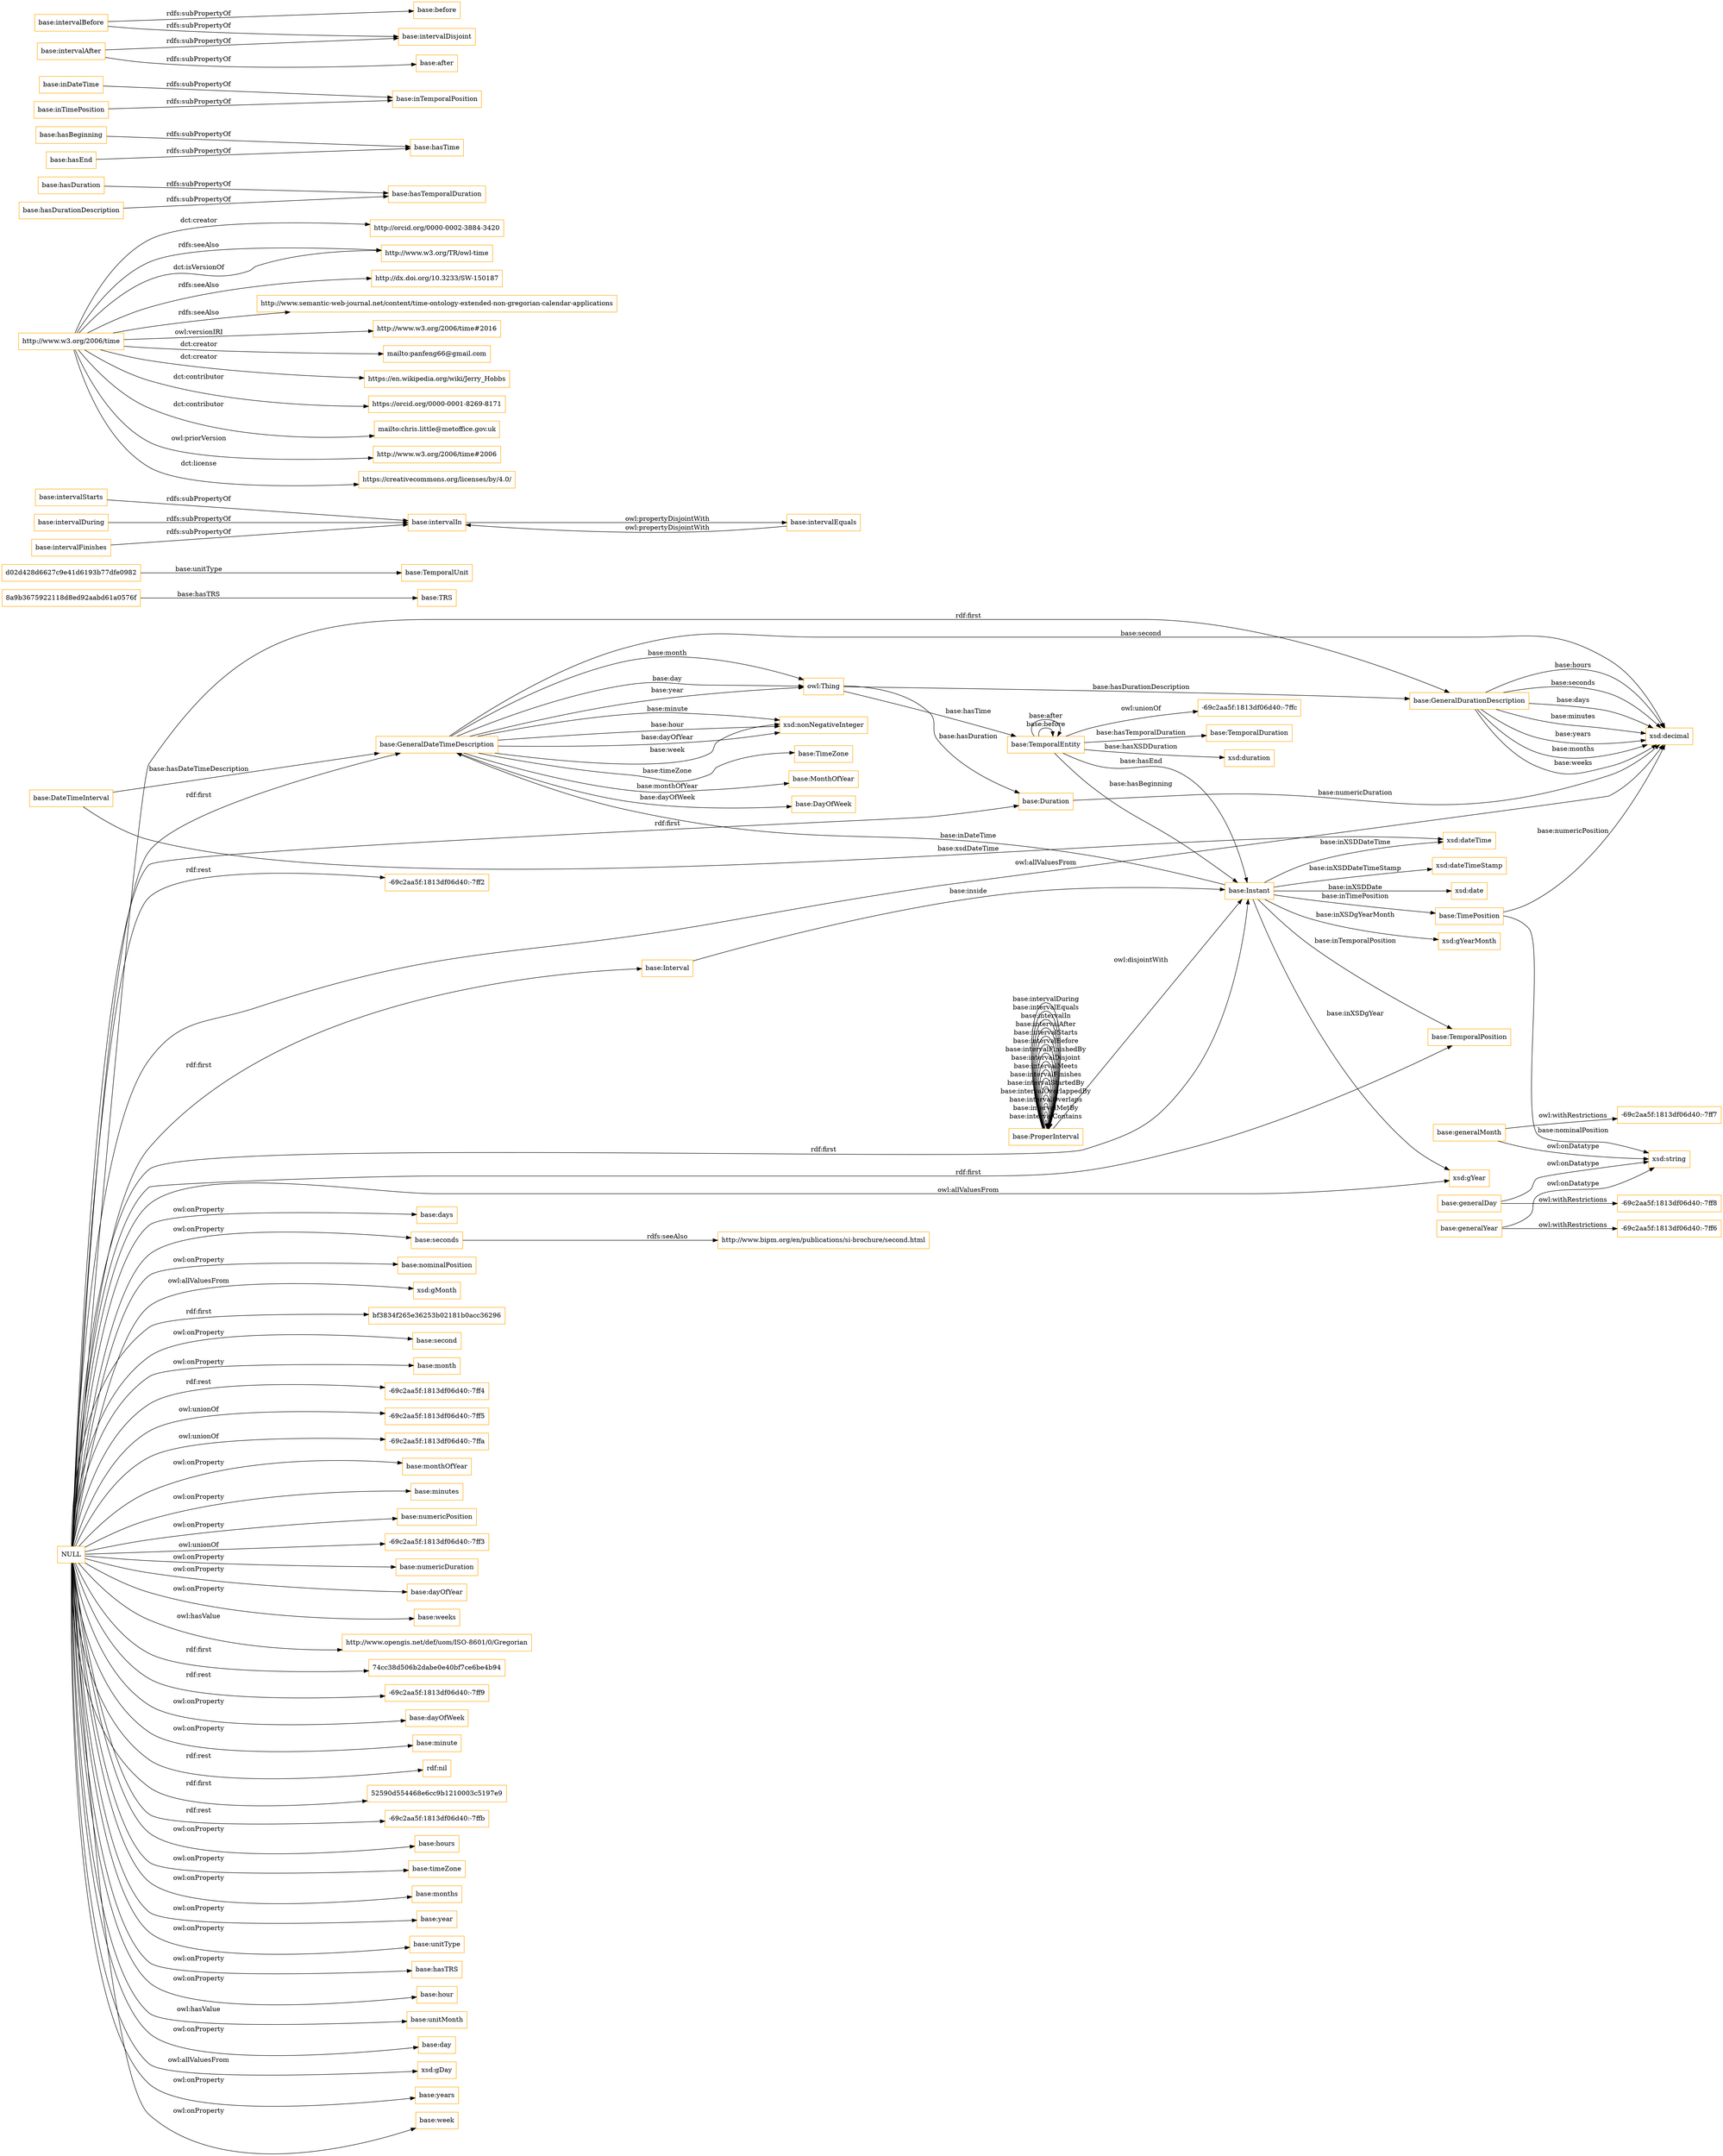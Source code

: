 digraph ar2dtool_diagram { 
rankdir=LR;
size="1501"
node [shape = rectangle, color="orange"]; "base:TimeZone" "base:GeneralDateTimeDescription" "base:DateTimeInterval" "base:TRS" "8a9b3675922118d8ed92aabd61a0576f" "base:TemporalDuration" "base:Duration" "base:GeneralDurationDescription" "base:ProperInterval" "base:TimePosition" "base:TemporalPosition" "base:Interval" "d02d428d6627c9e41d6193b77dfe0982" "base:TemporalEntity" "base:MonthOfYear" "base:TemporalUnit" "base:Instant" "base:DayOfWeek" ; /*classes style*/
	"base:intervalIn" -> "base:intervalEquals" [ label = "owl:propertyDisjointWith" ];
	"http://www.w3.org/2006/time" -> "http://orcid.org/0000-0002-3884-3420" [ label = "dct:creator" ];
	"http://www.w3.org/2006/time" -> "http://www.w3.org/TR/owl-time" [ label = "rdfs:seeAlso" ];
	"http://www.w3.org/2006/time" -> "http://dx.doi.org/10.3233/SW-150187" [ label = "rdfs:seeAlso" ];
	"http://www.w3.org/2006/time" -> "http://www.semantic-web-journal.net/content/time-ontology-extended-non-gregorian-calendar-applications" [ label = "rdfs:seeAlso" ];
	"http://www.w3.org/2006/time" -> "http://www.w3.org/TR/owl-time" [ label = "dct:isVersionOf" ];
	"http://www.w3.org/2006/time" -> "http://www.w3.org/2006/time#2016" [ label = "owl:versionIRI" ];
	"http://www.w3.org/2006/time" -> "mailto:panfeng66@gmail.com" [ label = "dct:creator" ];
	"http://www.w3.org/2006/time" -> "https://en.wikipedia.org/wiki/Jerry_Hobbs" [ label = "dct:creator" ];
	"http://www.w3.org/2006/time" -> "https://orcid.org/0000-0001-8269-8171" [ label = "dct:contributor" ];
	"http://www.w3.org/2006/time" -> "mailto:chris.little@metoffice.gov.uk" [ label = "dct:contributor" ];
	"http://www.w3.org/2006/time" -> "http://www.w3.org/2006/time#2006" [ label = "owl:priorVersion" ];
	"http://www.w3.org/2006/time" -> "https://creativecommons.org/licenses/by/4.0/" [ label = "dct:license" ];
	"base:generalMonth" -> "-69c2aa5f:1813df06d40:-7ff7" [ label = "owl:withRestrictions" ];
	"base:generalMonth" -> "xsd:string" [ label = "owl:onDatatype" ];
	"base:intervalStarts" -> "base:intervalIn" [ label = "rdfs:subPropertyOf" ];
	"base:hasDuration" -> "base:hasTemporalDuration" [ label = "rdfs:subPropertyOf" ];
	"base:ProperInterval" -> "base:Instant" [ label = "owl:disjointWith" ];
	"base:hasBeginning" -> "base:hasTime" [ label = "rdfs:subPropertyOf" ];
	"base:intervalEquals" -> "base:intervalIn" [ label = "owl:propertyDisjointWith" ];
	"base:seconds" -> "http://www.bipm.org/en/publications/si-brochure/second.html" [ label = "rdfs:seeAlso" ];
	"base:intervalDuring" -> "base:intervalIn" [ label = "rdfs:subPropertyOf" ];
	"base:inDateTime" -> "base:inTemporalPosition" [ label = "rdfs:subPropertyOf" ];
	"base:intervalFinishes" -> "base:intervalIn" [ label = "rdfs:subPropertyOf" ];
	"NULL" -> "base:nominalPosition" [ label = "owl:onProperty" ];
	"NULL" -> "xsd:gMonth" [ label = "owl:allValuesFrom" ];
	"NULL" -> "bf3834f265e36253b02181b0acc36296" [ label = "rdf:first" ];
	"NULL" -> "base:second" [ label = "owl:onProperty" ];
	"NULL" -> "base:month" [ label = "owl:onProperty" ];
	"NULL" -> "base:GeneralDurationDescription" [ label = "rdf:first" ];
	"NULL" -> "-69c2aa5f:1813df06d40:-7ff4" [ label = "rdf:rest" ];
	"NULL" -> "base:GeneralDateTimeDescription" [ label = "rdf:first" ];
	"NULL" -> "-69c2aa5f:1813df06d40:-7ff5" [ label = "owl:unionOf" ];
	"NULL" -> "-69c2aa5f:1813df06d40:-7ffa" [ label = "owl:unionOf" ];
	"NULL" -> "base:monthOfYear" [ label = "owl:onProperty" ];
	"NULL" -> "base:minutes" [ label = "owl:onProperty" ];
	"NULL" -> "base:numericPosition" [ label = "owl:onProperty" ];
	"NULL" -> "-69c2aa5f:1813df06d40:-7ff3" [ label = "owl:unionOf" ];
	"NULL" -> "base:numericDuration" [ label = "owl:onProperty" ];
	"NULL" -> "base:dayOfYear" [ label = "owl:onProperty" ];
	"NULL" -> "base:weeks" [ label = "owl:onProperty" ];
	"NULL" -> "http://www.opengis.net/def/uom/ISO-8601/0/Gregorian" [ label = "owl:hasValue" ];
	"NULL" -> "74cc38d506b2dabe0e40bf7ce6be4b94" [ label = "rdf:first" ];
	"NULL" -> "-69c2aa5f:1813df06d40:-7ff9" [ label = "rdf:rest" ];
	"NULL" -> "base:TemporalPosition" [ label = "rdf:first" ];
	"NULL" -> "base:dayOfWeek" [ label = "owl:onProperty" ];
	"NULL" -> "base:minute" [ label = "owl:onProperty" ];
	"NULL" -> "rdf:nil" [ label = "rdf:rest" ];
	"NULL" -> "52590d554468e6cc9b1210003c5197e9" [ label = "rdf:first" ];
	"NULL" -> "-69c2aa5f:1813df06d40:-7ffb" [ label = "rdf:rest" ];
	"NULL" -> "base:hours" [ label = "owl:onProperty" ];
	"NULL" -> "base:timeZone" [ label = "owl:onProperty" ];
	"NULL" -> "base:months" [ label = "owl:onProperty" ];
	"NULL" -> "base:year" [ label = "owl:onProperty" ];
	"NULL" -> "base:unitType" [ label = "owl:onProperty" ];
	"NULL" -> "base:Duration" [ label = "rdf:first" ];
	"NULL" -> "base:seconds" [ label = "owl:onProperty" ];
	"NULL" -> "base:hasTRS" [ label = "owl:onProperty" ];
	"NULL" -> "base:hour" [ label = "owl:onProperty" ];
	"NULL" -> "base:unitMonth" [ label = "owl:hasValue" ];
	"NULL" -> "xsd:gYear" [ label = "owl:allValuesFrom" ];
	"NULL" -> "base:day" [ label = "owl:onProperty" ];
	"NULL" -> "xsd:gDay" [ label = "owl:allValuesFrom" ];
	"NULL" -> "base:Interval" [ label = "rdf:first" ];
	"NULL" -> "base:years" [ label = "owl:onProperty" ];
	"NULL" -> "base:Instant" [ label = "rdf:first" ];
	"NULL" -> "base:week" [ label = "owl:onProperty" ];
	"NULL" -> "xsd:decimal" [ label = "owl:allValuesFrom" ];
	"NULL" -> "-69c2aa5f:1813df06d40:-7ff2" [ label = "rdf:rest" ];
	"NULL" -> "base:days" [ label = "owl:onProperty" ];
	"base:intervalBefore" -> "base:intervalDisjoint" [ label = "rdfs:subPropertyOf" ];
	"base:intervalBefore" -> "base:before" [ label = "rdfs:subPropertyOf" ];
	"base:TemporalEntity" -> "-69c2aa5f:1813df06d40:-7ffc" [ label = "owl:unionOf" ];
	"base:intervalAfter" -> "base:after" [ label = "rdfs:subPropertyOf" ];
	"base:intervalAfter" -> "base:intervalDisjoint" [ label = "rdfs:subPropertyOf" ];
	"base:hasEnd" -> "base:hasTime" [ label = "rdfs:subPropertyOf" ];
	"base:inTimePosition" -> "base:inTemporalPosition" [ label = "rdfs:subPropertyOf" ];
	"base:generalDay" -> "-69c2aa5f:1813df06d40:-7ff8" [ label = "owl:withRestrictions" ];
	"base:generalDay" -> "xsd:string" [ label = "owl:onDatatype" ];
	"base:generalYear" -> "-69c2aa5f:1813df06d40:-7ff6" [ label = "owl:withRestrictions" ];
	"base:generalYear" -> "xsd:string" [ label = "owl:onDatatype" ];
	"base:hasDurationDescription" -> "base:hasTemporalDuration" [ label = "rdfs:subPropertyOf" ];
	"base:TimePosition" -> "xsd:string" [ label = "base:nominalPosition" ];
	"base:GeneralDateTimeDescription" -> "base:DayOfWeek" [ label = "base:dayOfWeek" ];
	"base:TemporalEntity" -> "base:Instant" [ label = "base:hasEnd" ];
	"base:Instant" -> "xsd:gYear" [ label = "base:inXSDgYear" ];
	"base:ProperInterval" -> "base:ProperInterval" [ label = "base:intervalContains" ];
	"base:TemporalEntity" -> "base:Instant" [ label = "base:hasBeginning" ];
	"base:GeneralDurationDescription" -> "xsd:decimal" [ label = "base:hours" ];
	"d02d428d6627c9e41d6193b77dfe0982" -> "base:TemporalUnit" [ label = "base:unitType" ];
	"base:GeneralDateTimeDescription" -> "owl:Thing" [ label = "base:year" ];
	"base:ProperInterval" -> "base:ProperInterval" [ label = "base:intervalMetBy" ];
	"base:Instant" -> "xsd:dateTimeStamp" [ label = "base:inXSDDateTimeStamp" ];
	"owl:Thing" -> "base:GeneralDurationDescription" [ label = "base:hasDurationDescription" ];
	"base:ProperInterval" -> "base:ProperInterval" [ label = "base:intervalOverlaps" ];
	"base:GeneralDurationDescription" -> "xsd:decimal" [ label = "base:seconds" ];
	"base:Instant" -> "xsd:date" [ label = "base:inXSDDate" ];
	"base:DateTimeInterval" -> "xsd:dateTime" [ label = "base:xsdDateTime" ];
	"base:ProperInterval" -> "base:ProperInterval" [ label = "base:intervalOverlappedBy" ];
	"base:GeneralDateTimeDescription" -> "base:TimeZone" [ label = "base:timeZone" ];
	"base:Instant" -> "base:TemporalPosition" [ label = "base:inTemporalPosition" ];
	"base:GeneralDurationDescription" -> "xsd:decimal" [ label = "base:days" ];
	"owl:Thing" -> "base:TemporalEntity" [ label = "base:hasTime" ];
	"base:ProperInterval" -> "base:ProperInterval" [ label = "base:intervalStartedBy" ];
	"base:Instant" -> "xsd:dateTime" [ label = "base:inXSDDateTime" ];
	"base:Instant" -> "xsd:gYearMonth" [ label = "base:inXSDgYearMonth" ];
	"base:Instant" -> "base:GeneralDateTimeDescription" [ label = "base:inDateTime" ];
	"base:TemporalEntity" -> "xsd:duration" [ label = "base:hasXSDDuration" ];
	"base:GeneralDateTimeDescription" -> "xsd:nonNegativeInteger" [ label = "base:minute" ];
	"base:GeneralDurationDescription" -> "xsd:decimal" [ label = "base:minutes" ];
	"base:GeneralDateTimeDescription" -> "xsd:nonNegativeInteger" [ label = "base:hour" ];
	"base:ProperInterval" -> "base:ProperInterval" [ label = "base:intervalFinishes" ];
	"base:Instant" -> "base:TimePosition" [ label = "base:inTimePosition" ];
	"base:GeneralDurationDescription" -> "xsd:decimal" [ label = "base:years" ];
	"base:ProperInterval" -> "base:ProperInterval" [ label = "base:intervalMeets" ];
	"8a9b3675922118d8ed92aabd61a0576f" -> "base:TRS" [ label = "base:hasTRS" ];
	"base:GeneralDateTimeDescription" -> "xsd:nonNegativeInteger" [ label = "base:dayOfYear" ];
	"base:GeneralDateTimeDescription" -> "xsd:nonNegativeInteger" [ label = "base:week" ];
	"owl:Thing" -> "base:Duration" [ label = "base:hasDuration" ];
	"base:GeneralDurationDescription" -> "xsd:decimal" [ label = "base:months" ];
	"base:TimePosition" -> "xsd:decimal" [ label = "base:numericPosition" ];
	"base:TemporalEntity" -> "base:TemporalDuration" [ label = "base:hasTemporalDuration" ];
	"base:GeneralDateTimeDescription" -> "owl:Thing" [ label = "base:month" ];
	"base:ProperInterval" -> "base:ProperInterval" [ label = "base:intervalDisjoint" ];
	"base:ProperInterval" -> "base:ProperInterval" [ label = "base:intervalFinishedBy" ];
	"base:TemporalEntity" -> "base:TemporalEntity" [ label = "base:before" ];
	"base:ProperInterval" -> "base:ProperInterval" [ label = "base:intervalBefore" ];
	"base:GeneralDateTimeDescription" -> "xsd:decimal" [ label = "base:second" ];
	"base:GeneralDurationDescription" -> "xsd:decimal" [ label = "base:weeks" ];
	"base:TemporalEntity" -> "base:TemporalEntity" [ label = "base:after" ];
	"base:ProperInterval" -> "base:ProperInterval" [ label = "base:intervalStarts" ];
	"base:GeneralDateTimeDescription" -> "base:MonthOfYear" [ label = "base:monthOfYear" ];
	"base:ProperInterval" -> "base:ProperInterval" [ label = "base:intervalAfter" ];
	"base:Interval" -> "base:Instant" [ label = "base:inside" ];
	"base:GeneralDateTimeDescription" -> "owl:Thing" [ label = "base:day" ];
	"base:DateTimeInterval" -> "base:GeneralDateTimeDescription" [ label = "base:hasDateTimeDescription" ];
	"base:ProperInterval" -> "base:ProperInterval" [ label = "base:intervalIn" ];
	"base:Duration" -> "xsd:decimal" [ label = "base:numericDuration" ];
	"base:ProperInterval" -> "base:ProperInterval" [ label = "base:intervalEquals" ];
	"base:ProperInterval" -> "base:ProperInterval" [ label = "base:intervalDuring" ];

}

